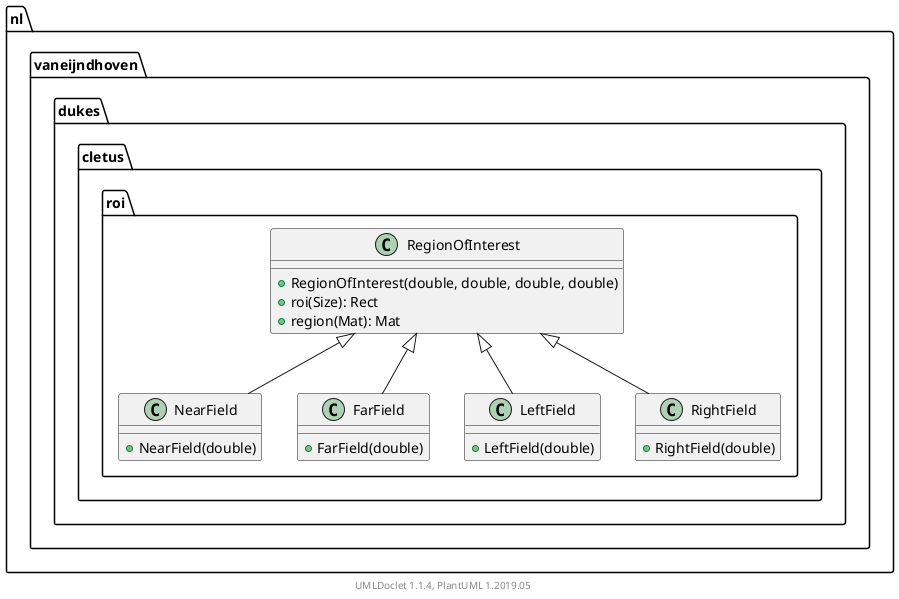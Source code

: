 @startuml

    namespace nl.vaneijndhoven.dukes.cletus.roi {

        class NearField [[NearField.html]] {
            +NearField(double)
        }

        class FarField [[FarField.html]] {
            +FarField(double)
        }

        class RegionOfInterest [[RegionOfInterest.html]] {
            +RegionOfInterest(double, double, double, double)
            +roi(Size): Rect
            +region(Mat): Mat
        }

        class LeftField [[LeftField.html]] {
            +LeftField(double)
        }

        class RightField [[RightField.html]] {
            +RightField(double)
        }

        RegionOfInterest <|-- NearField

        RegionOfInterest <|-- FarField

        RegionOfInterest <|-- LeftField

        RegionOfInterest <|-- RightField

    }


    center footer UMLDoclet 1.1.4, PlantUML 1.2019.05
@enduml
